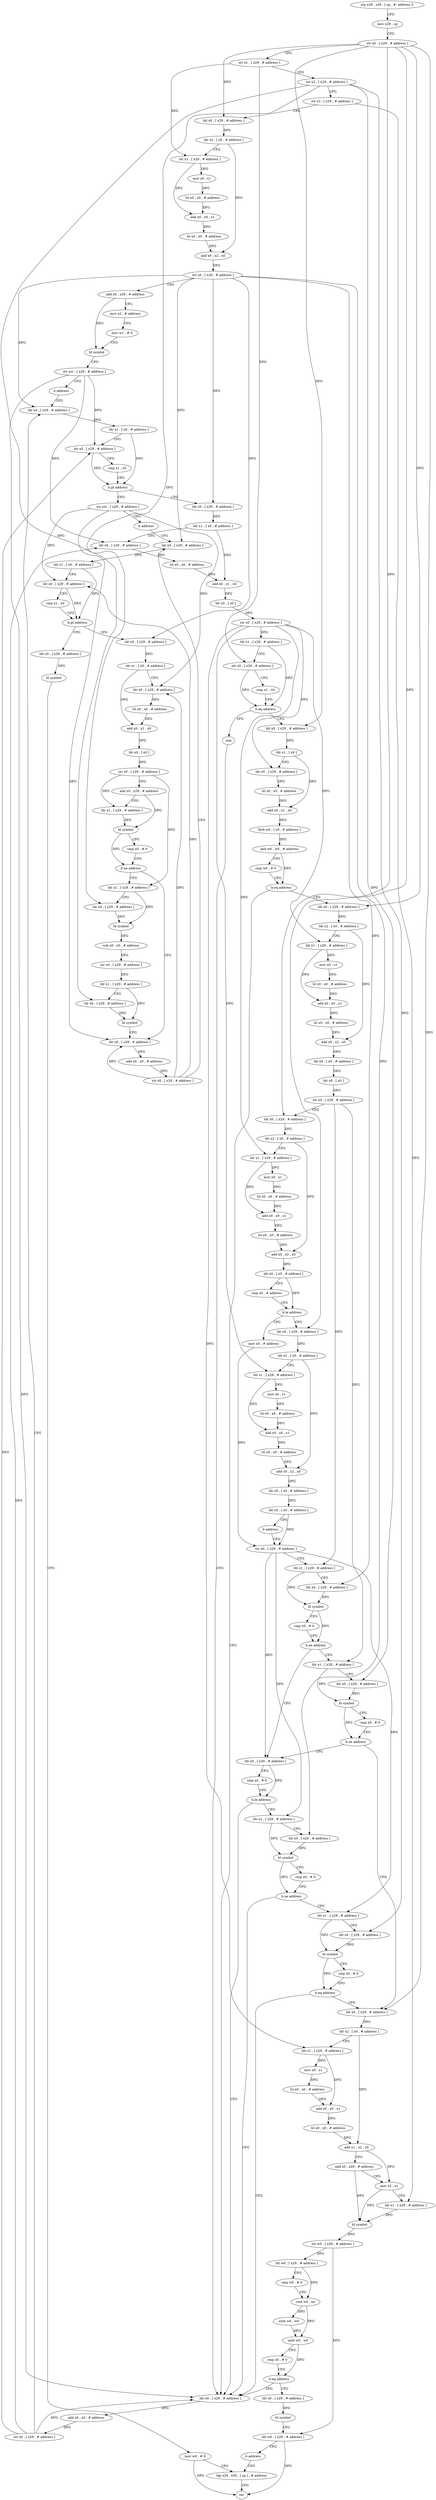digraph "func" {
"4455216" [label = "stp x29 , x30 , [ sp , #- address ]!" ]
"4455220" [label = "mov x29 , sp" ]
"4455224" [label = "str x0 , [ x29 , # address ]" ]
"4455228" [label = "str x1 , [ x29 , # address ]" ]
"4455232" [label = "str x2 , [ x29 , # address ]" ]
"4455236" [label = "str x3 , [ x29 , # address ]" ]
"4455240" [label = "ldr x0 , [ x29 , # address ]" ]
"4455244" [label = "ldr x2 , [ x0 , # address ]" ]
"4455248" [label = "ldr x1 , [ x29 , # address ]" ]
"4455252" [label = "mov x0 , x1" ]
"4455256" [label = "lsl x0 , x0 , # address" ]
"4455260" [label = "add x0 , x0 , x1" ]
"4455264" [label = "lsl x0 , x0 , # address" ]
"4455268" [label = "add x0 , x2 , x0" ]
"4455272" [label = "str x0 , [ x29 , # address ]" ]
"4455276" [label = "add x0 , x29 , # address" ]
"4455280" [label = "mov x2 , # address" ]
"4455284" [label = "mov w1 , # 0" ]
"4455288" [label = "bl symbol" ]
"4455292" [label = "str xzr , [ x29 , # address ]" ]
"4455296" [label = "b address" ]
"4455724" [label = "ldr x0 , [ x29 , # address ]" ]
"4455728" [label = "ldr x1 , [ x0 , # address ]" ]
"4455732" [label = "ldr x0 , [ x29 , # address ]" ]
"4455736" [label = "cmp x1 , x0" ]
"4455740" [label = "b.gt address" ]
"4455300" [label = "ldr x0 , [ x29 , # address ]" ]
"4455744" [label = "str xzr , [ x29 , # address ]" ]
"4455304" [label = "ldr x1 , [ x0 , # address ]" ]
"4455308" [label = "ldr x0 , [ x29 , # address ]" ]
"4455312" [label = "lsl x0 , x0 , # address" ]
"4455316" [label = "add x0 , x1 , x0" ]
"4455320" [label = "ldr x0 , [ x0 ]" ]
"4455324" [label = "str x0 , [ x29 , # address ]" ]
"4455328" [label = "ldr x1 , [ x29 , # address ]" ]
"4455332" [label = "ldr x0 , [ x29 , # address ]" ]
"4455336" [label = "cmp x1 , x0" ]
"4455340" [label = "b.eq address" ]
"4455708" [label = "nop" ]
"4455344" [label = "ldr x0 , [ x29 , # address ]" ]
"4455748" [label = "b address" ]
"4455844" [label = "ldr x0 , [ x29 , # address ]" ]
"4455712" [label = "ldr x0 , [ x29 , # address ]" ]
"4455348" [label = "ldr x1 , [ x0 ]" ]
"4455352" [label = "ldr x0 , [ x29 , # address ]" ]
"4455356" [label = "lsl x0 , x0 , # address" ]
"4455360" [label = "add x0 , x1 , x0" ]
"4455364" [label = "ldrb w0 , [ x0 , # address ]" ]
"4455368" [label = "and w0 , w0 , # address" ]
"4455372" [label = "cmp w0 , # 0" ]
"4455376" [label = "b.eq address" ]
"4455380" [label = "ldr x0 , [ x29 , # address ]" ]
"4455848" [label = "ldr x1 , [ x0 , # address ]" ]
"4455852" [label = "ldr x0 , [ x29 , # address ]" ]
"4455856" [label = "cmp x1 , x0" ]
"4455860" [label = "b.gt address" ]
"4455752" [label = "ldr x0 , [ x29 , # address ]" ]
"4455864" [label = "ldr x0 , [ x29 , # address ]" ]
"4455716" [label = "add x0 , x0 , # address" ]
"4455720" [label = "str x0 , [ x29 , # address ]" ]
"4455384" [label = "ldr x2 , [ x0 , # address ]" ]
"4455388" [label = "ldr x1 , [ x29 , # address ]" ]
"4455392" [label = "mov x0 , x1" ]
"4455396" [label = "lsl x0 , x0 , # address" ]
"4455400" [label = "add x0 , x0 , x1" ]
"4455404" [label = "lsl x0 , x0 , # address" ]
"4455408" [label = "add x0 , x2 , x0" ]
"4455412" [label = "ldr x0 , [ x0 , # address ]" ]
"4455416" [label = "ldr x0 , [ x0 ]" ]
"4455420" [label = "str x0 , [ x29 , # address ]" ]
"4455424" [label = "ldr x0 , [ x29 , # address ]" ]
"4455428" [label = "ldr x2 , [ x0 , # address ]" ]
"4455432" [label = "ldr x1 , [ x29 , # address ]" ]
"4455436" [label = "mov x0 , x1" ]
"4455440" [label = "lsl x0 , x0 , # address" ]
"4455444" [label = "add x0 , x0 , x1" ]
"4455448" [label = "lsl x0 , x0 , # address" ]
"4455452" [label = "add x0 , x2 , x0" ]
"4455456" [label = "ldr x0 , [ x0 , # address ]" ]
"4455460" [label = "cmp x0 , # address" ]
"4455464" [label = "b.le address" ]
"4455512" [label = "mov x0 , # address" ]
"4455468" [label = "ldr x0 , [ x29 , # address ]" ]
"4455756" [label = "ldr x1 , [ x0 , # address ]" ]
"4455760" [label = "ldr x0 , [ x29 , # address ]" ]
"4455764" [label = "lsl x0 , x0 , # address" ]
"4455768" [label = "add x0 , x1 , x0" ]
"4455772" [label = "ldr x0 , [ x0 ]" ]
"4455776" [label = "str x0 , [ x29 , # address ]" ]
"4455780" [label = "add x0 , x29 , # address" ]
"4455784" [label = "ldr x1 , [ x29 , # address ]" ]
"4455788" [label = "bl symbol" ]
"4455792" [label = "cmp x0 , # 0" ]
"4455796" [label = "b.ne address" ]
"4455832" [label = "ldr x0 , [ x29 , # address ]" ]
"4455800" [label = "ldr x1 , [ x29 , # address ]" ]
"4455868" [label = "bl symbol" ]
"4455872" [label = "mov w0 , # 0" ]
"4455876" [label = "ldp x29 , x30 , [ sp ] , # address" ]
"4455516" [label = "str x0 , [ x29 , # address ]" ]
"4455472" [label = "ldr x2 , [ x0 , # address ]" ]
"4455476" [label = "ldr x1 , [ x29 , # address ]" ]
"4455480" [label = "mov x0 , x1" ]
"4455484" [label = "lsl x0 , x0 , # address" ]
"4455488" [label = "add x0 , x0 , x1" ]
"4455492" [label = "lsl x0 , x0 , # address" ]
"4455496" [label = "add x0 , x2 , x0" ]
"4455500" [label = "ldr x0 , [ x0 , # address ]" ]
"4455504" [label = "ldr x0 , [ x0 , # address ]" ]
"4455508" [label = "b address" ]
"4455836" [label = "add x0 , x0 , # address" ]
"4455840" [label = "str x0 , [ x29 , # address ]" ]
"4455804" [label = "ldr x0 , [ x29 , # address ]" ]
"4455808" [label = "bl symbol" ]
"4455812" [label = "sub x0 , x0 , # address" ]
"4455816" [label = "str x0 , [ x29 , # address ]" ]
"4455820" [label = "ldr x1 , [ x29 , # address ]" ]
"4455824" [label = "ldr x0 , [ x29 , # address ]" ]
"4455828" [label = "bl symbol" ]
"4455560" [label = "ldr x0 , [ x29 , # address ]" ]
"4455564" [label = "cmp x0 , # 0" ]
"4455568" [label = "b.le address" ]
"4455572" [label = "ldr x1 , [ x29 , # address ]" ]
"4455540" [label = "ldr x1 , [ x29 , # address ]" ]
"4455544" [label = "ldr x0 , [ x29 , # address ]" ]
"4455548" [label = "bl symbol" ]
"4455552" [label = "cmp x0 , # 0" ]
"4455556" [label = "b.ne address" ]
"4455612" [label = "ldr x0 , [ x29 , # address ]" ]
"4455520" [label = "ldr x1 , [ x29 , # address ]" ]
"4455524" [label = "ldr x0 , [ x29 , # address ]" ]
"4455528" [label = "bl symbol" ]
"4455532" [label = "cmp x0 , # 0" ]
"4455536" [label = "b.ne address" ]
"4455576" [label = "ldr x0 , [ x29 , # address ]" ]
"4455580" [label = "bl symbol" ]
"4455584" [label = "cmp x0 , # 0" ]
"4455588" [label = "b.ne address" ]
"4455592" [label = "ldr x1 , [ x29 , # address ]" ]
"4455616" [label = "ldr x2 , [ x0 , # address ]" ]
"4455620" [label = "ldr x1 , [ x29 , # address ]" ]
"4455624" [label = "mov x0 , x1" ]
"4455628" [label = "lsl x0 , x0 , # address" ]
"4455632" [label = "add x0 , x0 , x1" ]
"4455636" [label = "lsl x0 , x0 , # address" ]
"4455640" [label = "add x1 , x2 , x0" ]
"4455644" [label = "add x0 , x29 , # address" ]
"4455648" [label = "mov x2 , x1" ]
"4455652" [label = "ldr x1 , [ x29 , # address ]" ]
"4455656" [label = "bl symbol" ]
"4455660" [label = "str w0 , [ x29 , # address ]" ]
"4455664" [label = "ldr w0 , [ x29 , # address ]" ]
"4455668" [label = "cmp w0 , # 0" ]
"4455672" [label = "cset w0 , ne" ]
"4455676" [label = "uxtb w0 , w0" ]
"4455680" [label = "uxtb w0 , w0" ]
"4455684" [label = "cmp x0 , # 0" ]
"4455688" [label = "b.eq address" ]
"4455692" [label = "ldr x0 , [ x29 , # address ]" ]
"4455596" [label = "ldr x0 , [ x29 , # address ]" ]
"4455600" [label = "bl symbol" ]
"4455604" [label = "cmp x0 , # 0" ]
"4455608" [label = "b.eq address" ]
"4455696" [label = "bl symbol" ]
"4455700" [label = "ldr w0 , [ x29 , # address ]" ]
"4455704" [label = "b address" ]
"4455880" [label = "ret" ]
"4455216" -> "4455220" [ label = "CFG" ]
"4455220" -> "4455224" [ label = "CFG" ]
"4455224" -> "4455228" [ label = "CFG" ]
"4455224" -> "4455240" [ label = "DFG" ]
"4455224" -> "4455344" [ label = "DFG" ]
"4455224" -> "4455380" [ label = "DFG" ]
"4455224" -> "4455424" [ label = "DFG" ]
"4455224" -> "4455468" [ label = "DFG" ]
"4455224" -> "4455612" [ label = "DFG" ]
"4455228" -> "4455232" [ label = "CFG" ]
"4455228" -> "4455248" [ label = "DFG" ]
"4455228" -> "4455332" [ label = "DFG" ]
"4455232" -> "4455236" [ label = "CFG" ]
"4455232" -> "4455804" [ label = "DFG" ]
"4455232" -> "4455824" [ label = "DFG" ]
"4455232" -> "4455544" [ label = "DFG" ]
"4455232" -> "4455596" [ label = "DFG" ]
"4455236" -> "4455240" [ label = "CFG" ]
"4455236" -> "4455652" [ label = "DFG" ]
"4455240" -> "4455244" [ label = "DFG" ]
"4455244" -> "4455248" [ label = "CFG" ]
"4455244" -> "4455268" [ label = "DFG" ]
"4455248" -> "4455252" [ label = "DFG" ]
"4455248" -> "4455260" [ label = "DFG" ]
"4455252" -> "4455256" [ label = "DFG" ]
"4455256" -> "4455260" [ label = "DFG" ]
"4455260" -> "4455264" [ label = "DFG" ]
"4455264" -> "4455268" [ label = "DFG" ]
"4455268" -> "4455272" [ label = "DFG" ]
"4455272" -> "4455276" [ label = "CFG" ]
"4455272" -> "4455724" [ label = "DFG" ]
"4455272" -> "4455300" [ label = "DFG" ]
"4455272" -> "4455844" [ label = "DFG" ]
"4455272" -> "4455752" [ label = "DFG" ]
"4455272" -> "4455524" [ label = "DFG" ]
"4455272" -> "4455576" [ label = "DFG" ]
"4455276" -> "4455280" [ label = "CFG" ]
"4455276" -> "4455288" [ label = "DFG" ]
"4455280" -> "4455284" [ label = "CFG" ]
"4455284" -> "4455288" [ label = "CFG" ]
"4455288" -> "4455292" [ label = "CFG" ]
"4455292" -> "4455296" [ label = "CFG" ]
"4455292" -> "4455732" [ label = "DFG" ]
"4455292" -> "4455308" [ label = "DFG" ]
"4455292" -> "4455712" [ label = "DFG" ]
"4455296" -> "4455724" [ label = "CFG" ]
"4455724" -> "4455728" [ label = "DFG" ]
"4455728" -> "4455732" [ label = "CFG" ]
"4455728" -> "4455740" [ label = "DFG" ]
"4455732" -> "4455736" [ label = "CFG" ]
"4455732" -> "4455740" [ label = "DFG" ]
"4455736" -> "4455740" [ label = "CFG" ]
"4455740" -> "4455300" [ label = "CFG" ]
"4455740" -> "4455744" [ label = "CFG" ]
"4455300" -> "4455304" [ label = "DFG" ]
"4455744" -> "4455748" [ label = "CFG" ]
"4455744" -> "4455852" [ label = "DFG" ]
"4455744" -> "4455760" [ label = "DFG" ]
"4455744" -> "4455832" [ label = "DFG" ]
"4455304" -> "4455308" [ label = "CFG" ]
"4455304" -> "4455316" [ label = "DFG" ]
"4455308" -> "4455312" [ label = "DFG" ]
"4455312" -> "4455316" [ label = "DFG" ]
"4455316" -> "4455320" [ label = "DFG" ]
"4455320" -> "4455324" [ label = "DFG" ]
"4455324" -> "4455328" [ label = "DFG" ]
"4455324" -> "4455352" [ label = "DFG" ]
"4455324" -> "4455388" [ label = "DFG" ]
"4455324" -> "4455432" [ label = "DFG" ]
"4455324" -> "4455476" [ label = "DFG" ]
"4455324" -> "4455620" [ label = "DFG" ]
"4455328" -> "4455332" [ label = "CFG" ]
"4455328" -> "4455340" [ label = "DFG" ]
"4455332" -> "4455336" [ label = "CFG" ]
"4455332" -> "4455340" [ label = "DFG" ]
"4455336" -> "4455340" [ label = "CFG" ]
"4455340" -> "4455708" [ label = "CFG" ]
"4455340" -> "4455344" [ label = "CFG" ]
"4455708" -> "4455712" [ label = "CFG" ]
"4455344" -> "4455348" [ label = "DFG" ]
"4455748" -> "4455844" [ label = "CFG" ]
"4455844" -> "4455848" [ label = "DFG" ]
"4455712" -> "4455716" [ label = "DFG" ]
"4455348" -> "4455352" [ label = "CFG" ]
"4455348" -> "4455360" [ label = "DFG" ]
"4455352" -> "4455356" [ label = "DFG" ]
"4455356" -> "4455360" [ label = "DFG" ]
"4455360" -> "4455364" [ label = "DFG" ]
"4455364" -> "4455368" [ label = "DFG" ]
"4455368" -> "4455372" [ label = "CFG" ]
"4455368" -> "4455376" [ label = "DFG" ]
"4455372" -> "4455376" [ label = "CFG" ]
"4455376" -> "4455712" [ label = "CFG" ]
"4455376" -> "4455380" [ label = "CFG" ]
"4455380" -> "4455384" [ label = "DFG" ]
"4455848" -> "4455852" [ label = "CFG" ]
"4455848" -> "4455860" [ label = "DFG" ]
"4455852" -> "4455856" [ label = "CFG" ]
"4455852" -> "4455860" [ label = "DFG" ]
"4455856" -> "4455860" [ label = "CFG" ]
"4455860" -> "4455752" [ label = "CFG" ]
"4455860" -> "4455864" [ label = "CFG" ]
"4455752" -> "4455756" [ label = "DFG" ]
"4455864" -> "4455868" [ label = "DFG" ]
"4455716" -> "4455720" [ label = "DFG" ]
"4455720" -> "4455724" [ label = "CFG" ]
"4455720" -> "4455732" [ label = "DFG" ]
"4455720" -> "4455308" [ label = "DFG" ]
"4455720" -> "4455712" [ label = "DFG" ]
"4455384" -> "4455388" [ label = "CFG" ]
"4455384" -> "4455408" [ label = "DFG" ]
"4455388" -> "4455392" [ label = "DFG" ]
"4455388" -> "4455400" [ label = "DFG" ]
"4455392" -> "4455396" [ label = "DFG" ]
"4455396" -> "4455400" [ label = "DFG" ]
"4455400" -> "4455404" [ label = "DFG" ]
"4455404" -> "4455408" [ label = "DFG" ]
"4455408" -> "4455412" [ label = "DFG" ]
"4455412" -> "4455416" [ label = "DFG" ]
"4455416" -> "4455420" [ label = "DFG" ]
"4455420" -> "4455424" [ label = "CFG" ]
"4455420" -> "4455520" [ label = "DFG" ]
"4455420" -> "4455540" [ label = "DFG" ]
"4455424" -> "4455428" [ label = "DFG" ]
"4455428" -> "4455432" [ label = "CFG" ]
"4455428" -> "4455452" [ label = "DFG" ]
"4455432" -> "4455436" [ label = "DFG" ]
"4455432" -> "4455444" [ label = "DFG" ]
"4455436" -> "4455440" [ label = "DFG" ]
"4455440" -> "4455444" [ label = "DFG" ]
"4455444" -> "4455448" [ label = "DFG" ]
"4455448" -> "4455452" [ label = "DFG" ]
"4455452" -> "4455456" [ label = "DFG" ]
"4455456" -> "4455460" [ label = "CFG" ]
"4455456" -> "4455464" [ label = "DFG" ]
"4455460" -> "4455464" [ label = "CFG" ]
"4455464" -> "4455512" [ label = "CFG" ]
"4455464" -> "4455468" [ label = "CFG" ]
"4455512" -> "4455516" [ label = "DFG" ]
"4455468" -> "4455472" [ label = "DFG" ]
"4455756" -> "4455760" [ label = "CFG" ]
"4455756" -> "4455768" [ label = "DFG" ]
"4455760" -> "4455764" [ label = "DFG" ]
"4455764" -> "4455768" [ label = "DFG" ]
"4455768" -> "4455772" [ label = "DFG" ]
"4455772" -> "4455776" [ label = "DFG" ]
"4455776" -> "4455780" [ label = "CFG" ]
"4455776" -> "4455784" [ label = "DFG" ]
"4455776" -> "4455800" [ label = "DFG" ]
"4455780" -> "4455784" [ label = "CFG" ]
"4455780" -> "4455788" [ label = "DFG" ]
"4455784" -> "4455788" [ label = "DFG" ]
"4455788" -> "4455792" [ label = "CFG" ]
"4455788" -> "4455796" [ label = "DFG" ]
"4455792" -> "4455796" [ label = "CFG" ]
"4455796" -> "4455832" [ label = "CFG" ]
"4455796" -> "4455800" [ label = "CFG" ]
"4455832" -> "4455836" [ label = "DFG" ]
"4455800" -> "4455804" [ label = "CFG" ]
"4455800" -> "4455808" [ label = "DFG" ]
"4455868" -> "4455872" [ label = "CFG" ]
"4455872" -> "4455876" [ label = "CFG" ]
"4455872" -> "4455880" [ label = "DFG" ]
"4455876" -> "4455880" [ label = "CFG" ]
"4455516" -> "4455520" [ label = "CFG" ]
"4455516" -> "4455560" [ label = "DFG" ]
"4455516" -> "4455572" [ label = "DFG" ]
"4455516" -> "4455592" [ label = "DFG" ]
"4455472" -> "4455476" [ label = "CFG" ]
"4455472" -> "4455496" [ label = "DFG" ]
"4455476" -> "4455480" [ label = "DFG" ]
"4455476" -> "4455488" [ label = "DFG" ]
"4455480" -> "4455484" [ label = "DFG" ]
"4455484" -> "4455488" [ label = "DFG" ]
"4455488" -> "4455492" [ label = "DFG" ]
"4455492" -> "4455496" [ label = "DFG" ]
"4455496" -> "4455500" [ label = "DFG" ]
"4455500" -> "4455504" [ label = "DFG" ]
"4455504" -> "4455508" [ label = "CFG" ]
"4455504" -> "4455516" [ label = "DFG" ]
"4455508" -> "4455516" [ label = "CFG" ]
"4455836" -> "4455840" [ label = "DFG" ]
"4455840" -> "4455844" [ label = "CFG" ]
"4455840" -> "4455852" [ label = "DFG" ]
"4455840" -> "4455760" [ label = "DFG" ]
"4455840" -> "4455832" [ label = "DFG" ]
"4455804" -> "4455808" [ label = "DFG" ]
"4455808" -> "4455812" [ label = "DFG" ]
"4455812" -> "4455816" [ label = "DFG" ]
"4455816" -> "4455820" [ label = "DFG" ]
"4455820" -> "4455824" [ label = "CFG" ]
"4455820" -> "4455828" [ label = "DFG" ]
"4455824" -> "4455828" [ label = "DFG" ]
"4455828" -> "4455832" [ label = "CFG" ]
"4455560" -> "4455564" [ label = "CFG" ]
"4455560" -> "4455568" [ label = "DFG" ]
"4455564" -> "4455568" [ label = "CFG" ]
"4455568" -> "4455712" [ label = "CFG" ]
"4455568" -> "4455572" [ label = "CFG" ]
"4455572" -> "4455576" [ label = "CFG" ]
"4455572" -> "4455580" [ label = "DFG" ]
"4455540" -> "4455544" [ label = "CFG" ]
"4455540" -> "4455548" [ label = "DFG" ]
"4455544" -> "4455548" [ label = "DFG" ]
"4455548" -> "4455552" [ label = "CFG" ]
"4455548" -> "4455556" [ label = "DFG" ]
"4455552" -> "4455556" [ label = "CFG" ]
"4455556" -> "4455612" [ label = "CFG" ]
"4455556" -> "4455560" [ label = "CFG" ]
"4455612" -> "4455616" [ label = "DFG" ]
"4455520" -> "4455524" [ label = "CFG" ]
"4455520" -> "4455528" [ label = "DFG" ]
"4455524" -> "4455528" [ label = "DFG" ]
"4455528" -> "4455532" [ label = "CFG" ]
"4455528" -> "4455536" [ label = "DFG" ]
"4455532" -> "4455536" [ label = "CFG" ]
"4455536" -> "4455560" [ label = "CFG" ]
"4455536" -> "4455540" [ label = "CFG" ]
"4455576" -> "4455580" [ label = "DFG" ]
"4455580" -> "4455584" [ label = "CFG" ]
"4455580" -> "4455588" [ label = "DFG" ]
"4455584" -> "4455588" [ label = "CFG" ]
"4455588" -> "4455712" [ label = "CFG" ]
"4455588" -> "4455592" [ label = "CFG" ]
"4455592" -> "4455596" [ label = "CFG" ]
"4455592" -> "4455600" [ label = "DFG" ]
"4455616" -> "4455620" [ label = "CFG" ]
"4455616" -> "4455640" [ label = "DFG" ]
"4455620" -> "4455624" [ label = "DFG" ]
"4455620" -> "4455632" [ label = "DFG" ]
"4455624" -> "4455628" [ label = "DFG" ]
"4455628" -> "4455632" [ label = "DFG" ]
"4455632" -> "4455636" [ label = "DFG" ]
"4455636" -> "4455640" [ label = "DFG" ]
"4455640" -> "4455644" [ label = "CFG" ]
"4455640" -> "4455648" [ label = "DFG" ]
"4455644" -> "4455648" [ label = "CFG" ]
"4455644" -> "4455656" [ label = "DFG" ]
"4455648" -> "4455652" [ label = "CFG" ]
"4455648" -> "4455656" [ label = "DFG" ]
"4455652" -> "4455656" [ label = "DFG" ]
"4455656" -> "4455660" [ label = "DFG" ]
"4455660" -> "4455664" [ label = "DFG" ]
"4455660" -> "4455700" [ label = "DFG" ]
"4455664" -> "4455668" [ label = "CFG" ]
"4455664" -> "4455672" [ label = "DFG" ]
"4455668" -> "4455672" [ label = "CFG" ]
"4455672" -> "4455676" [ label = "DFG" ]
"4455672" -> "4455680" [ label = "DFG" ]
"4455676" -> "4455680" [ label = "DFG" ]
"4455680" -> "4455684" [ label = "CFG" ]
"4455680" -> "4455688" [ label = "DFG" ]
"4455684" -> "4455688" [ label = "CFG" ]
"4455688" -> "4455712" [ label = "CFG" ]
"4455688" -> "4455692" [ label = "CFG" ]
"4455692" -> "4455696" [ label = "DFG" ]
"4455596" -> "4455600" [ label = "DFG" ]
"4455600" -> "4455604" [ label = "CFG" ]
"4455600" -> "4455608" [ label = "DFG" ]
"4455604" -> "4455608" [ label = "CFG" ]
"4455608" -> "4455712" [ label = "CFG" ]
"4455608" -> "4455612" [ label = "CFG" ]
"4455696" -> "4455700" [ label = "CFG" ]
"4455700" -> "4455704" [ label = "CFG" ]
"4455700" -> "4455880" [ label = "DFG" ]
"4455704" -> "4455876" [ label = "CFG" ]
}
